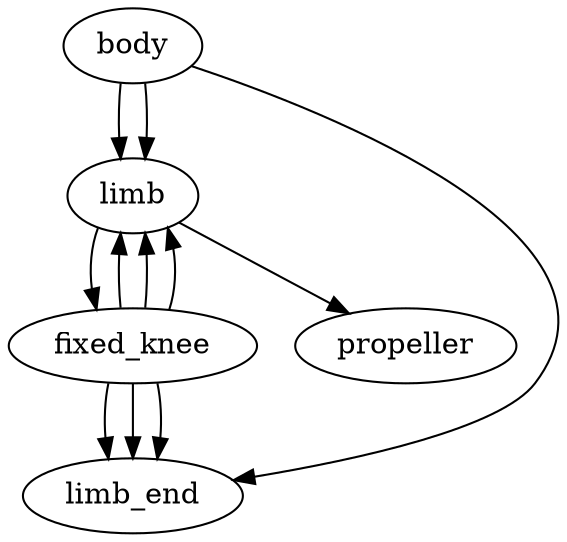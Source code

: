 digraph DroneGraph { body[label=body]; limb[label=limb]; limb_end[label=limb_end]; fixed_knee[label=fixed_knee]; propeller[label=propeller]; body -> limb[socket="0"]; body -> limb[socket="1"]; body -> limb_end; limb -> fixed_knee[socket="1"]; limb -> propeller[socket="1"]; fixed_knee -> limb[socket="1"]; fixed_knee -> limb[socket="2"]; fixed_knee -> limb[socket="3"]; fixed_knee -> limb_end[socket="1"]; fixed_knee -> limb_end[socket="2"]; fixed_knee -> limb_end[socket="3"]; }